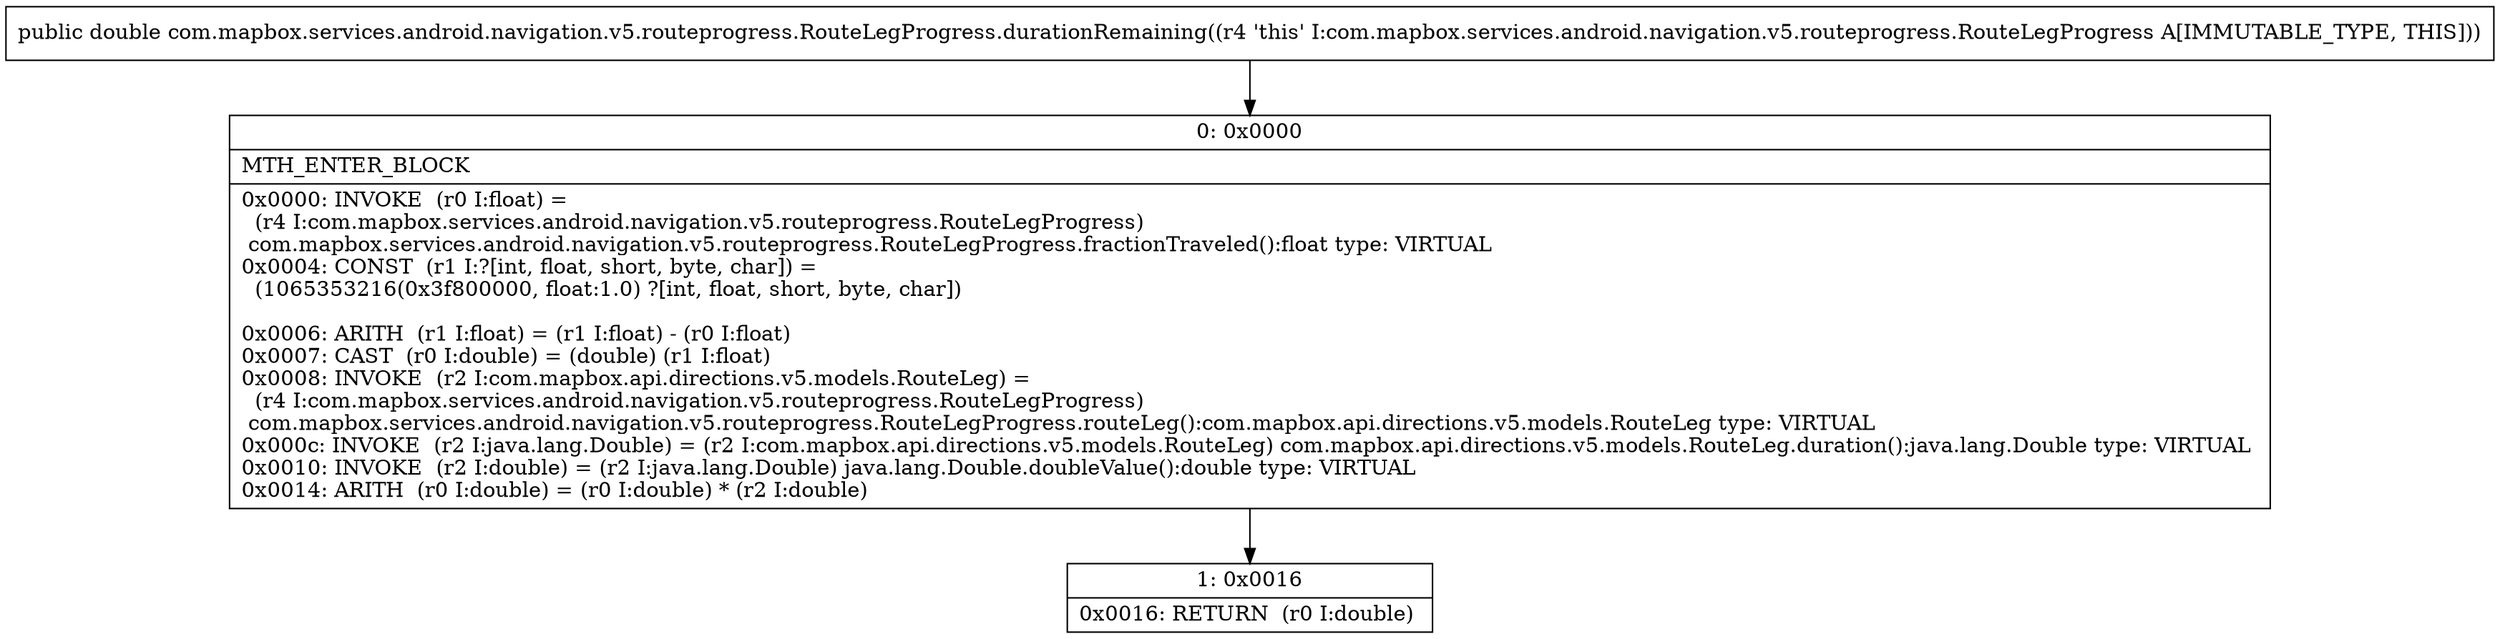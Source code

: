 digraph "CFG forcom.mapbox.services.android.navigation.v5.routeprogress.RouteLegProgress.durationRemaining()D" {
Node_0 [shape=record,label="{0\:\ 0x0000|MTH_ENTER_BLOCK\l|0x0000: INVOKE  (r0 I:float) = \l  (r4 I:com.mapbox.services.android.navigation.v5.routeprogress.RouteLegProgress)\l com.mapbox.services.android.navigation.v5.routeprogress.RouteLegProgress.fractionTraveled():float type: VIRTUAL \l0x0004: CONST  (r1 I:?[int, float, short, byte, char]) = \l  (1065353216(0x3f800000, float:1.0) ?[int, float, short, byte, char])\l \l0x0006: ARITH  (r1 I:float) = (r1 I:float) \- (r0 I:float) \l0x0007: CAST  (r0 I:double) = (double) (r1 I:float) \l0x0008: INVOKE  (r2 I:com.mapbox.api.directions.v5.models.RouteLeg) = \l  (r4 I:com.mapbox.services.android.navigation.v5.routeprogress.RouteLegProgress)\l com.mapbox.services.android.navigation.v5.routeprogress.RouteLegProgress.routeLeg():com.mapbox.api.directions.v5.models.RouteLeg type: VIRTUAL \l0x000c: INVOKE  (r2 I:java.lang.Double) = (r2 I:com.mapbox.api.directions.v5.models.RouteLeg) com.mapbox.api.directions.v5.models.RouteLeg.duration():java.lang.Double type: VIRTUAL \l0x0010: INVOKE  (r2 I:double) = (r2 I:java.lang.Double) java.lang.Double.doubleValue():double type: VIRTUAL \l0x0014: ARITH  (r0 I:double) = (r0 I:double) * (r2 I:double) \l}"];
Node_1 [shape=record,label="{1\:\ 0x0016|0x0016: RETURN  (r0 I:double) \l}"];
MethodNode[shape=record,label="{public double com.mapbox.services.android.navigation.v5.routeprogress.RouteLegProgress.durationRemaining((r4 'this' I:com.mapbox.services.android.navigation.v5.routeprogress.RouteLegProgress A[IMMUTABLE_TYPE, THIS])) }"];
MethodNode -> Node_0;
Node_0 -> Node_1;
}

